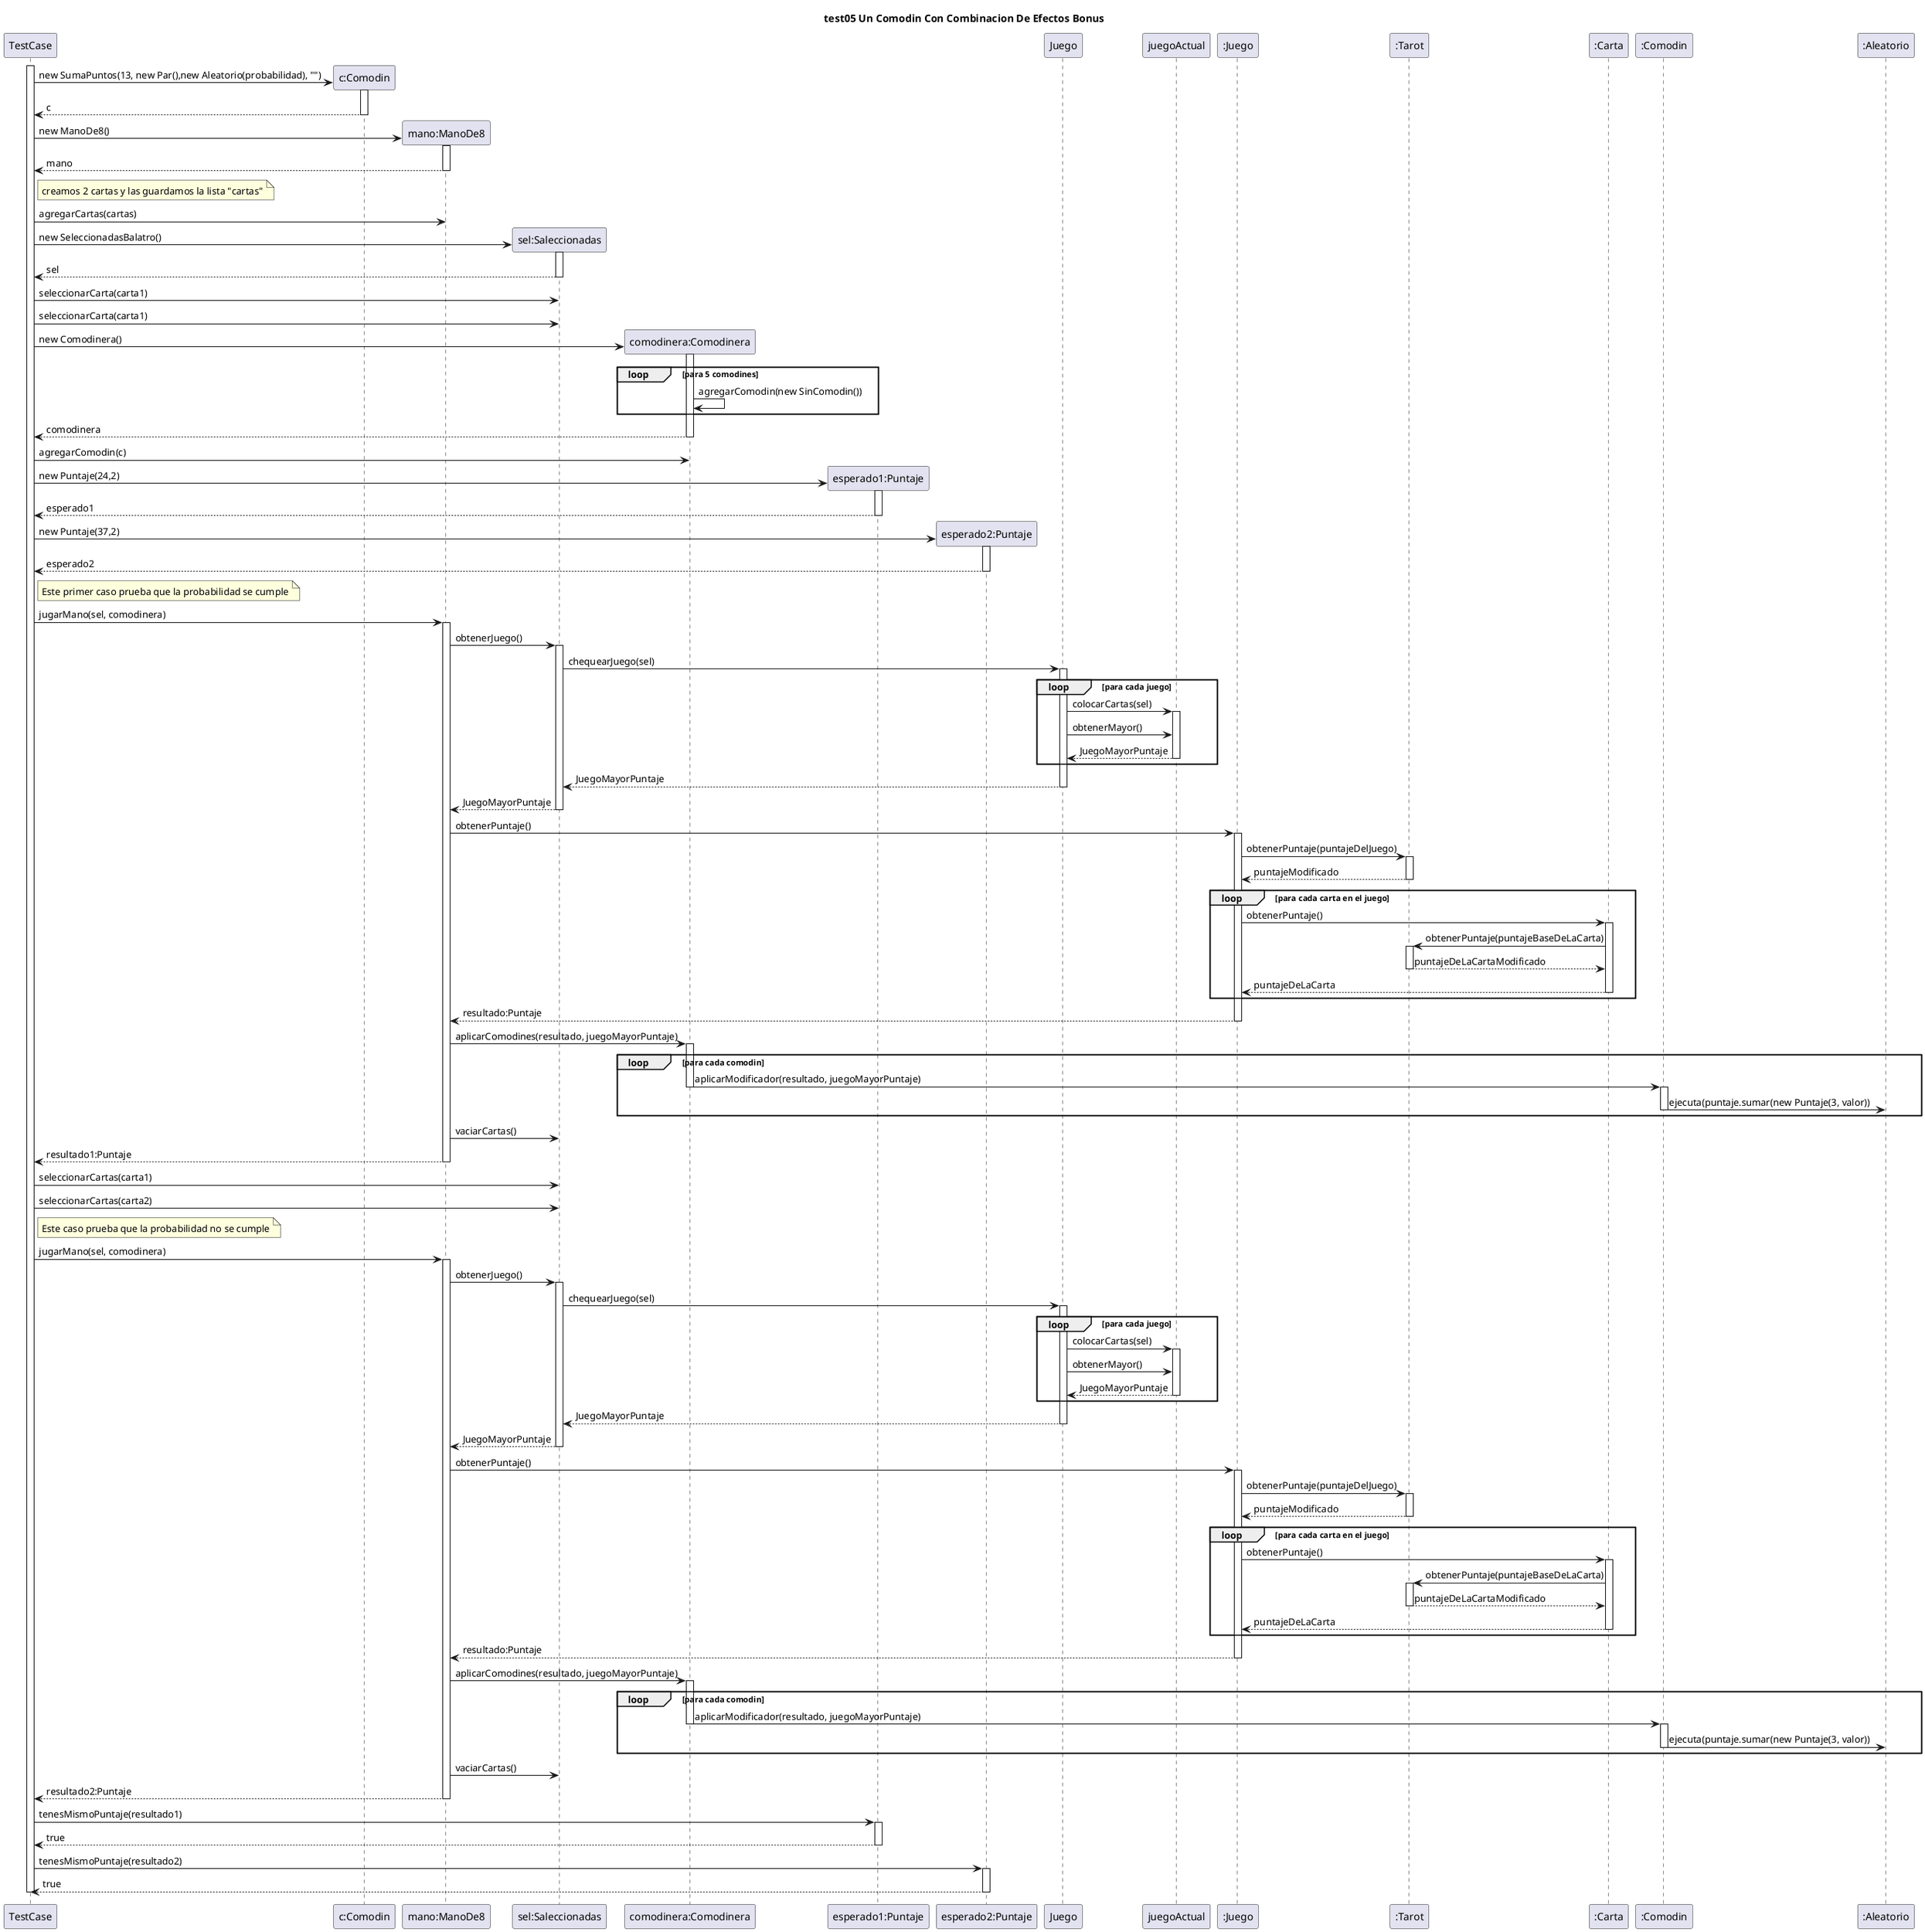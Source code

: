 @startuml casoDeUso5
title "test05 Un Comodin Con Combinacion De Efectos Bonus"

participant "TestCase" as TestCase

activate TestCase

TestCase -> "c:Comodin" as comodin **: new SumaPuntos(13, new Par(),new Aleatorio(probabilidad), "")

activate comodin
TestCase <-- comodin : c
deactivate comodin


TestCase -> "mano:ManoDe8" as mano **: new ManoDe8()
activate mano
TestCase <-- mano : mano
deactivate mano
note right of TestCase: creamos 2 cartas y las guardamos la lista "cartas"
TestCase -> mano : agregarCartas(cartas)


TestCase -> "sel:Saleccionadas" as sel ** : new SeleccionadasBalatro()
activate sel
TestCase <-- sel :sel
deactivate sel
TestCase -> sel : seleccionarCarta(carta1)
TestCase -> sel : seleccionarCarta(carta1)
deactivate sel

TestCase -> "comodinera:Comodinera" as comodinera **: new Comodinera()
activate comodinera

loop para 5 comodines
comodinera -> comodinera  :agregarComodin(new SinComodin())
end
TestCase <-- comodinera :comodinera
deactivate comodinera
TestCase -> comodinera : agregarComodin(c)

TestCase -> "esperado1:Puntaje" as esperado1 **: new Puntaje(24,2)
activate esperado1
TestCase <-- esperado1 : esperado1
deactivate esperado1

TestCase -> "esperado2:Puntaje" as esperado2 **: new Puntaje(37,2)
activate esperado2
TestCase <-- esperado2 : esperado2
deactivate esperado2

note right of TestCase: Este primer caso prueba que la probabilidad se cumple
TestCase -> mano : jugarMano(sel, comodinera)
activate mano
mano -> sel : obtenerJuego()
activate sel
sel -> "Juego" : chequearJuego(sel)
activate Juego

loop para cada juego
Juego -> juegoActual : colocarCartas(sel)
activate juegoActual
Juego -> juegoActual : obtenerMayor()
Juego <-- juegoActual : JuegoMayorPuntaje
deactivate juegoActual
end

sel <-- Juego : JuegoMayorPuntaje
deactivate Juego

mano <-- sel : JuegoMayorPuntaje
deactivate sel

mano -> ":Juego" as escalera : obtenerPuntaje()
activate escalera
escalera -> ":Tarot" as tarot :obtenerPuntaje(puntajeDelJuego)
activate tarot
escalera <-- tarot :puntajeModificado
deactivate tarot
loop para cada carta en el juego
escalera -> ":Carta" as carta :obtenerPuntaje()
activate carta
carta -> tarot :obtenerPuntaje(puntajeBaseDeLaCarta)
activate tarot
carta <-- tarot :puntajeDeLaCartaModificado
deactivate
escalera <-- carta: puntajeDeLaCarta
deactivate carta
end
mano <-- escalera : resultado:Puntaje
deactivate escalera

mano -> comodinera : aplicarComodines(resultado, juegoMayorPuntaje)
activate comodinera
loop para cada comodin
comodinera -> ":Comodin" as comodin3 : aplicarModificador(resultado, juegoMayorPuntaje)
deactivate comodinera
activate comodin3
comodin3 -> ":Aleatorio" as ejecucion : ejecuta(puntaje.sumar(new Puntaje(3, valor))
deactivate comodin3
end

mano -> sel: vaciarCartas()
TestCase <-- mano : resultado1:Puntaje
deactivate mano

TestCase -> sel : seleccionarCartas(carta1)
TestCase -> sel : seleccionarCartas(carta2)

note right of TestCase: Este caso prueba que la probabilidad no se cumple
TestCase -> mano : jugarMano(sel, comodinera)
activate mano
mano -> sel : obtenerJuego()
activate sel
sel -> "Juego" : chequearJuego(sel)
activate Juego

loop para cada juego
Juego -> juegoActual : colocarCartas(sel)
activate juegoActual
Juego -> juegoActual : obtenerMayor()
Juego <-- juegoActual : JuegoMayorPuntaje
deactivate juegoActual
end

sel <-- Juego : JuegoMayorPuntaje
deactivate Juego

mano <-- sel : JuegoMayorPuntaje
deactivate sel

mano -> ":Juego" as escalera : obtenerPuntaje()
activate escalera
escalera -> ":Tarot" as tarot :obtenerPuntaje(puntajeDelJuego)
activate tarot
escalera <-- tarot :puntajeModificado
deactivate tarot
loop para cada carta en el juego
escalera -> ":Carta" as carta :obtenerPuntaje()
activate carta
carta -> tarot :obtenerPuntaje(puntajeBaseDeLaCarta)
activate tarot
carta <-- tarot :puntajeDeLaCartaModificado
deactivate
escalera <-- carta: puntajeDeLaCarta
deactivate carta
end
mano <-- escalera : resultado:Puntaje
deactivate escalera

mano -> comodinera : aplicarComodines(resultado, juegoMayorPuntaje)
activate comodinera
loop para cada comodin
comodinera -> ":Comodin" as comodin3 : aplicarModificador(resultado, juegoMayorPuntaje)
deactivate comodinera
activate comodin3
comodin3 -> ":Aleatorio" as ejecucion : ejecuta(puntaje.sumar(new Puntaje(3, valor))
deactivate comodin3
end

mano -> sel: vaciarCartas()

TestCase <-- mano : resultado2:Puntaje
deactivate mano

TestCase -> esperado1 : tenesMismoPuntaje(resultado1)
activate esperado1
TestCase <-- esperado1 : true
deactivate esperado1

TestCase -> esperado2 : tenesMismoPuntaje(resultado2)
activate esperado2
TestCase <-- esperado2 : true
deactivate esperado2

deactivate TestCase

@enduml